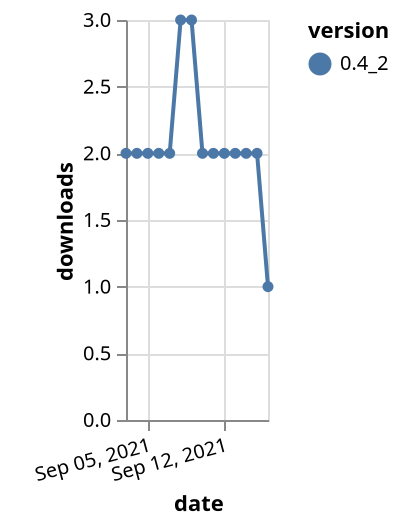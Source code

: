 {"$schema": "https://vega.github.io/schema/vega-lite/v5.json", "description": "A simple bar chart with embedded data.", "data": {"values": [{"date": "2021-09-03", "total": 2157, "delta": 2, "version": "0.4_2"}, {"date": "2021-09-04", "total": 2159, "delta": 2, "version": "0.4_2"}, {"date": "2021-09-05", "total": 2161, "delta": 2, "version": "0.4_2"}, {"date": "2021-09-06", "total": 2163, "delta": 2, "version": "0.4_2"}, {"date": "2021-09-07", "total": 2165, "delta": 2, "version": "0.4_2"}, {"date": "2021-09-08", "total": 2168, "delta": 3, "version": "0.4_2"}, {"date": "2021-09-09", "total": 2171, "delta": 3, "version": "0.4_2"}, {"date": "2021-09-10", "total": 2173, "delta": 2, "version": "0.4_2"}, {"date": "2021-09-11", "total": 2175, "delta": 2, "version": "0.4_2"}, {"date": "2021-09-12", "total": 2177, "delta": 2, "version": "0.4_2"}, {"date": "2021-09-13", "total": 2179, "delta": 2, "version": "0.4_2"}, {"date": "2021-09-14", "total": 2181, "delta": 2, "version": "0.4_2"}, {"date": "2021-09-15", "total": 2183, "delta": 2, "version": "0.4_2"}, {"date": "2021-09-16", "total": 2184, "delta": 1, "version": "0.4_2"}]}, "width": "container", "mark": {"type": "line", "point": {"filled": true}}, "encoding": {"x": {"field": "date", "type": "temporal", "timeUnit": "yearmonthdate", "title": "date", "axis": {"labelAngle": -15}}, "y": {"field": "delta", "type": "quantitative", "title": "downloads"}, "color": {"field": "version", "type": "nominal"}, "tooltip": {"field": "delta"}}}
